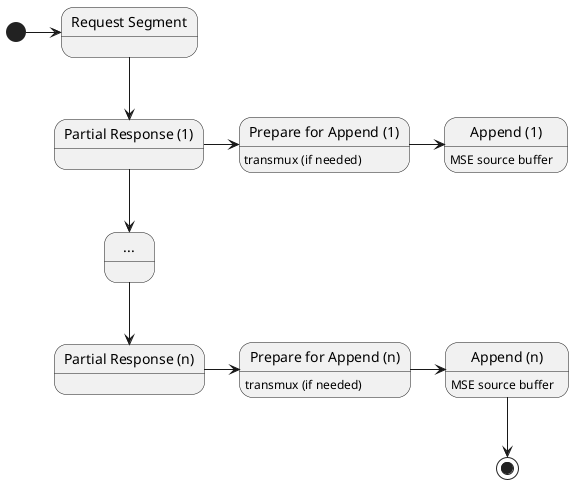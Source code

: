 @startuml

state "Request Segment" as RS
state "Partial Response (1)" as PR1
state "..." as DDD
state "Partial Response (n)" as PRN
state "Prepare for Append (1)" as PfA1
state "Prepare for Append (n)" as PfAN
state "Append (1)" as A1
state "Append (n)" as AN

[*] -> RS

RS --> PR1
PR1 --> DDD
DDD --> PRN

PR1 -> PfA1
PfA1 : transmux (if needed)
PfA1 -> A1
A1 : MSE source buffer
PRN -> PfAN
PfAN : transmux (if needed)
PfAN -> AN
AN : MSE source buffer

AN --> [*]

@enduml
